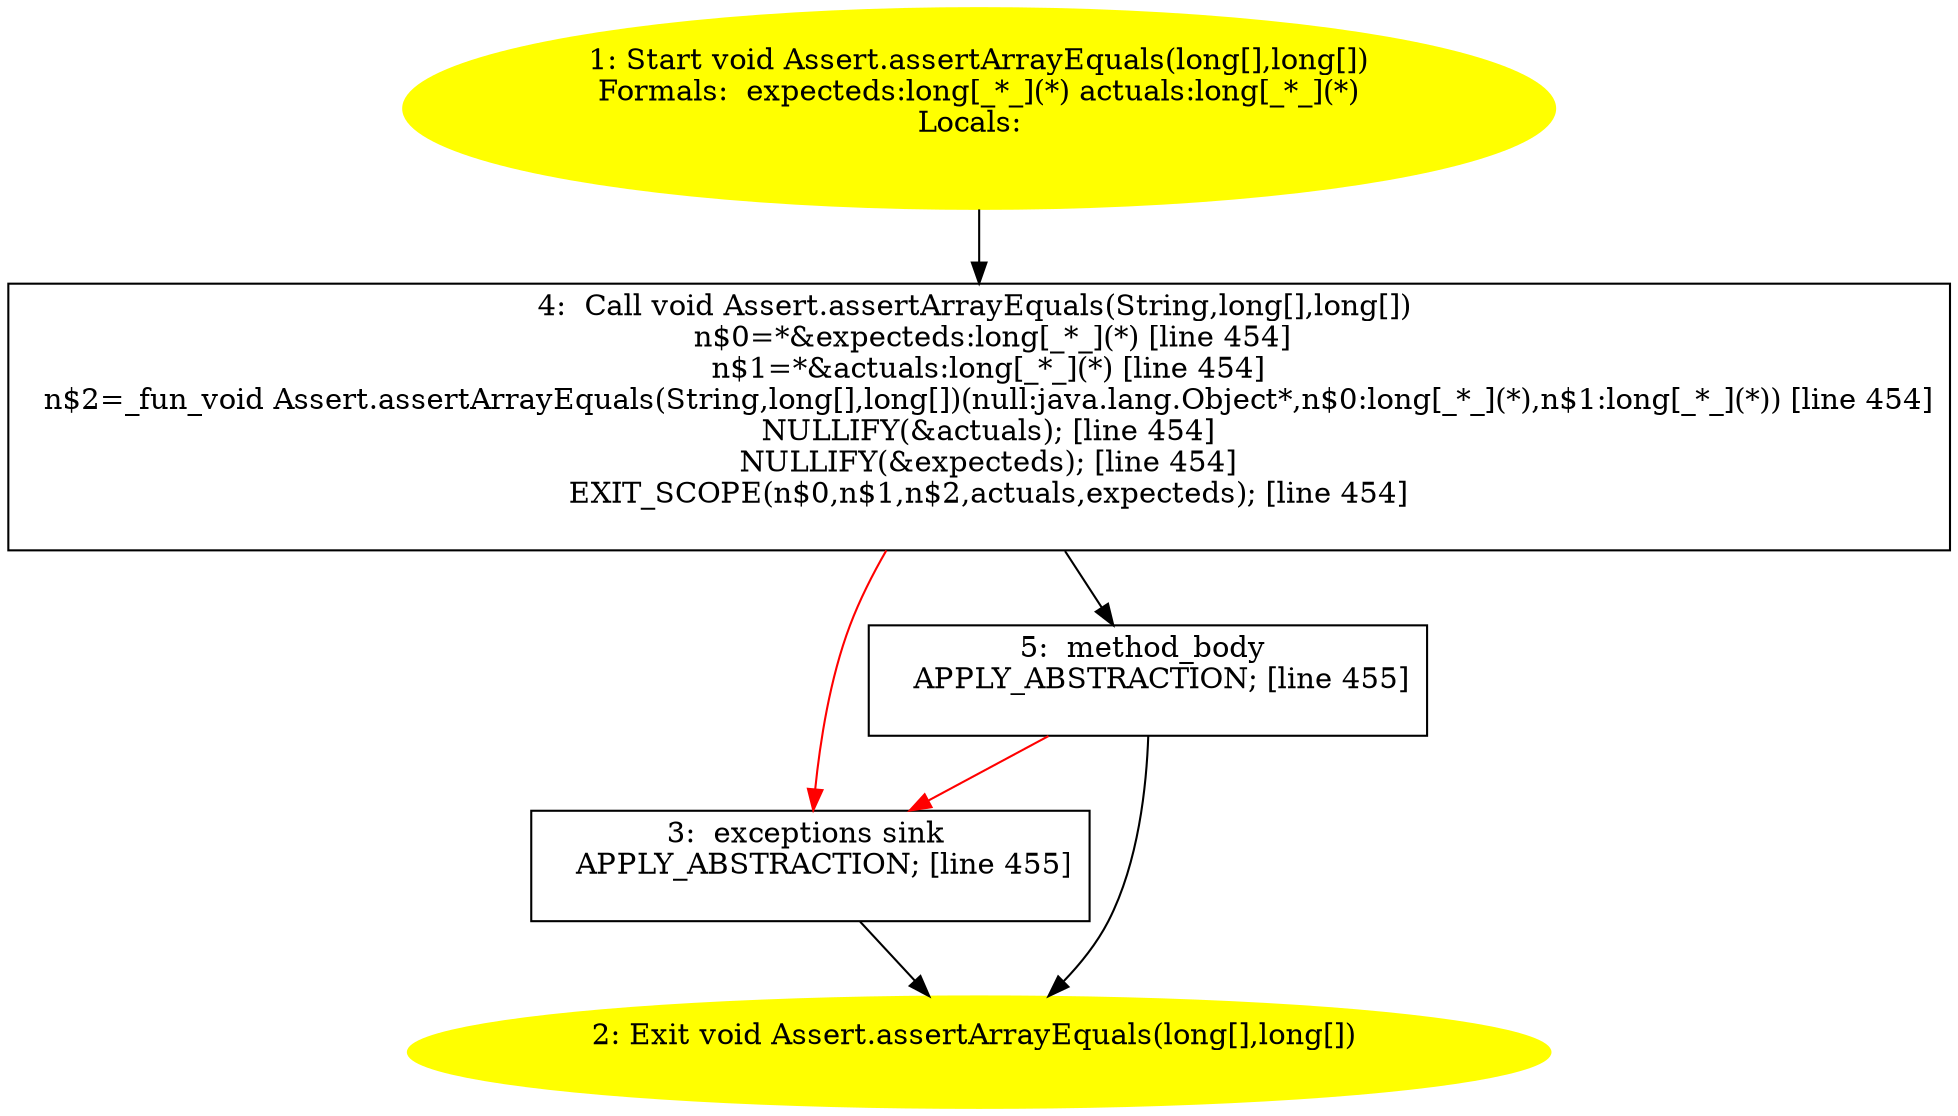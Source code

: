 /* @generated */
digraph cfg {
"org.junit.Assert.assertArrayEquals(long[],long[]):void.d0134ec498e5de4f91d453b7ebf64cf0_1" [label="1: Start void Assert.assertArrayEquals(long[],long[])\nFormals:  expecteds:long[_*_](*) actuals:long[_*_](*)\nLocals:  \n  " color=yellow style=filled]
	

	 "org.junit.Assert.assertArrayEquals(long[],long[]):void.d0134ec498e5de4f91d453b7ebf64cf0_1" -> "org.junit.Assert.assertArrayEquals(long[],long[]):void.d0134ec498e5de4f91d453b7ebf64cf0_4" ;
"org.junit.Assert.assertArrayEquals(long[],long[]):void.d0134ec498e5de4f91d453b7ebf64cf0_2" [label="2: Exit void Assert.assertArrayEquals(long[],long[]) \n  " color=yellow style=filled]
	

"org.junit.Assert.assertArrayEquals(long[],long[]):void.d0134ec498e5de4f91d453b7ebf64cf0_3" [label="3:  exceptions sink \n   APPLY_ABSTRACTION; [line 455]\n " shape="box"]
	

	 "org.junit.Assert.assertArrayEquals(long[],long[]):void.d0134ec498e5de4f91d453b7ebf64cf0_3" -> "org.junit.Assert.assertArrayEquals(long[],long[]):void.d0134ec498e5de4f91d453b7ebf64cf0_2" ;
"org.junit.Assert.assertArrayEquals(long[],long[]):void.d0134ec498e5de4f91d453b7ebf64cf0_4" [label="4:  Call void Assert.assertArrayEquals(String,long[],long[]) \n   n$0=*&expecteds:long[_*_](*) [line 454]\n  n$1=*&actuals:long[_*_](*) [line 454]\n  n$2=_fun_void Assert.assertArrayEquals(String,long[],long[])(null:java.lang.Object*,n$0:long[_*_](*),n$1:long[_*_](*)) [line 454]\n  NULLIFY(&actuals); [line 454]\n  NULLIFY(&expecteds); [line 454]\n  EXIT_SCOPE(n$0,n$1,n$2,actuals,expecteds); [line 454]\n " shape="box"]
	

	 "org.junit.Assert.assertArrayEquals(long[],long[]):void.d0134ec498e5de4f91d453b7ebf64cf0_4" -> "org.junit.Assert.assertArrayEquals(long[],long[]):void.d0134ec498e5de4f91d453b7ebf64cf0_5" ;
	 "org.junit.Assert.assertArrayEquals(long[],long[]):void.d0134ec498e5de4f91d453b7ebf64cf0_4" -> "org.junit.Assert.assertArrayEquals(long[],long[]):void.d0134ec498e5de4f91d453b7ebf64cf0_3" [color="red" ];
"org.junit.Assert.assertArrayEquals(long[],long[]):void.d0134ec498e5de4f91d453b7ebf64cf0_5" [label="5:  method_body \n   APPLY_ABSTRACTION; [line 455]\n " shape="box"]
	

	 "org.junit.Assert.assertArrayEquals(long[],long[]):void.d0134ec498e5de4f91d453b7ebf64cf0_5" -> "org.junit.Assert.assertArrayEquals(long[],long[]):void.d0134ec498e5de4f91d453b7ebf64cf0_2" ;
	 "org.junit.Assert.assertArrayEquals(long[],long[]):void.d0134ec498e5de4f91d453b7ebf64cf0_5" -> "org.junit.Assert.assertArrayEquals(long[],long[]):void.d0134ec498e5de4f91d453b7ebf64cf0_3" [color="red" ];
}
